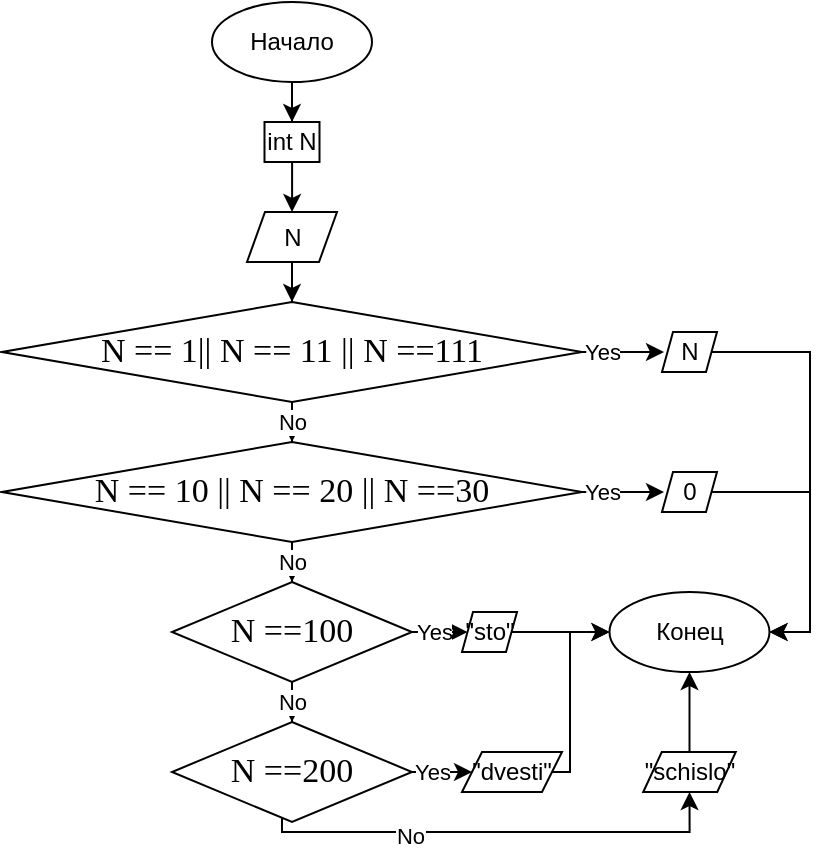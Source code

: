 <mxfile version="13.1.5" type="device"><diagram id="C5RBs43oDa-KdzZeNtuy" name="Page-1"><mxGraphModel dx="727" dy="409" grid="1" gridSize="10" guides="1" tooltips="1" connect="1" arrows="1" fold="1" page="1" pageScale="1" pageWidth="827" pageHeight="1169" math="0" shadow="0"><root><mxCell id="WIyWlLk6GJQsqaUBKTNV-0"/><mxCell id="WIyWlLk6GJQsqaUBKTNV-1" parent="WIyWlLk6GJQsqaUBKTNV-0"/><mxCell id="hzRiJR8K_pWHgd44_eGp-232" style="edgeStyle=orthogonalEdgeStyle;rounded=0;orthogonalLoop=1;jettySize=auto;html=1;entryX=0.5;entryY=0;entryDx=0;entryDy=0;" edge="1" parent="WIyWlLk6GJQsqaUBKTNV-1" source="hzRiJR8K_pWHgd44_eGp-233" target="hzRiJR8K_pWHgd44_eGp-245"><mxGeometry relative="1" as="geometry"/></mxCell><mxCell id="hzRiJR8K_pWHgd44_eGp-233" value="Начало" style="ellipse;whiteSpace=wrap;html=1;" vertex="1" parent="WIyWlLk6GJQsqaUBKTNV-1"><mxGeometry x="245" y="80" width="80" height="40" as="geometry"/></mxCell><mxCell id="hzRiJR8K_pWHgd44_eGp-234" value="Конец" style="ellipse;whiteSpace=wrap;html=1;" vertex="1" parent="WIyWlLk6GJQsqaUBKTNV-1"><mxGeometry x="443.75" y="375" width="80" height="40" as="geometry"/></mxCell><mxCell id="hzRiJR8K_pWHgd44_eGp-235" value="No" style="edgeStyle=orthogonalEdgeStyle;rounded=0;orthogonalLoop=1;jettySize=auto;html=1;entryX=0.5;entryY=0;entryDx=0;entryDy=0;" edge="1" parent="WIyWlLk6GJQsqaUBKTNV-1" source="hzRiJR8K_pWHgd44_eGp-237" target="hzRiJR8K_pWHgd44_eGp-240"><mxGeometry relative="1" as="geometry"/></mxCell><mxCell id="hzRiJR8K_pWHgd44_eGp-236" value="Yes" style="edgeStyle=orthogonalEdgeStyle;rounded=0;orthogonalLoop=1;jettySize=auto;html=1;entryX=0;entryY=0.5;entryDx=0;entryDy=0;" edge="1" parent="WIyWlLk6GJQsqaUBKTNV-1" source="hzRiJR8K_pWHgd44_eGp-237"><mxGeometry x="-0.512" relative="1" as="geometry"><mxPoint as="offset"/><mxPoint x="471" y="255" as="targetPoint"/></mxGeometry></mxCell><mxCell id="hzRiJR8K_pWHgd44_eGp-237" value="&lt;span lang=&quot;ES&quot; style=&quot;font-family: &amp;#34;times new roman&amp;#34; , serif&quot;&gt;&lt;font style=&quot;font-size: 17px&quot;&gt;N == 1|| N == 11 || N ==111&lt;/font&gt;&lt;/span&gt;&lt;span style=&quot;font-size: medium&quot;&gt;&lt;/span&gt;" style="rhombus;whiteSpace=wrap;html=1;" vertex="1" parent="WIyWlLk6GJQsqaUBKTNV-1"><mxGeometry x="140" y="230" width="290" height="50" as="geometry"/></mxCell><mxCell id="hzRiJR8K_pWHgd44_eGp-238" value="Yes" style="edgeStyle=orthogonalEdgeStyle;rounded=0;orthogonalLoop=1;jettySize=auto;html=1;entryX=0;entryY=0.5;entryDx=0;entryDy=0;" edge="1" parent="WIyWlLk6GJQsqaUBKTNV-1" source="hzRiJR8K_pWHgd44_eGp-240"><mxGeometry x="-0.512" relative="1" as="geometry"><mxPoint as="offset"/><mxPoint x="471" y="325" as="targetPoint"/></mxGeometry></mxCell><mxCell id="hzRiJR8K_pWHgd44_eGp-239" value="No" style="edgeStyle=orthogonalEdgeStyle;rounded=0;orthogonalLoop=1;jettySize=auto;html=1;entryX=0.5;entryY=0;entryDx=0;entryDy=0;" edge="1" parent="WIyWlLk6GJQsqaUBKTNV-1" source="hzRiJR8K_pWHgd44_eGp-240" target="hzRiJR8K_pWHgd44_eGp-243"><mxGeometry relative="1" as="geometry"/></mxCell><mxCell id="hzRiJR8K_pWHgd44_eGp-240" value="&lt;span lang=&quot;ES&quot; style=&quot;font-size: 17px ; font-family: &amp;#34;times new roman&amp;#34; , serif&quot;&gt;N == 10 || N == 20 || N ==30&lt;/span&gt;" style="rhombus;whiteSpace=wrap;html=1;" vertex="1" parent="WIyWlLk6GJQsqaUBKTNV-1"><mxGeometry x="140" y="300" width="290" height="50" as="geometry"/></mxCell><mxCell id="hzRiJR8K_pWHgd44_eGp-241" value="No" style="edgeStyle=orthogonalEdgeStyle;rounded=0;orthogonalLoop=1;jettySize=auto;html=1;entryX=0.5;entryY=0;entryDx=0;entryDy=0;" edge="1" parent="WIyWlLk6GJQsqaUBKTNV-1" source="hzRiJR8K_pWHgd44_eGp-243" target="hzRiJR8K_pWHgd44_eGp-249"><mxGeometry relative="1" as="geometry"/></mxCell><mxCell id="hzRiJR8K_pWHgd44_eGp-242" value="Yes" style="edgeStyle=orthogonalEdgeStyle;rounded=0;orthogonalLoop=1;jettySize=auto;html=1;entryX=0;entryY=0.5;entryDx=0;entryDy=0;" edge="1" parent="WIyWlLk6GJQsqaUBKTNV-1" source="hzRiJR8K_pWHgd44_eGp-243" target="hzRiJR8K_pWHgd44_eGp-255"><mxGeometry relative="1" as="geometry"/></mxCell><mxCell id="hzRiJR8K_pWHgd44_eGp-243" value="&lt;span lang=&quot;ES&quot; style=&quot;font-size: 17px ; font-family: &amp;#34;times new roman&amp;#34; , serif&quot;&gt;N ==100&lt;/span&gt;&lt;span style=&quot;font-size: medium&quot;&gt;&lt;/span&gt;" style="rhombus;whiteSpace=wrap;html=1;" vertex="1" parent="WIyWlLk6GJQsqaUBKTNV-1"><mxGeometry x="225" y="370" width="120" height="50" as="geometry"/></mxCell><mxCell id="hzRiJR8K_pWHgd44_eGp-261" style="edgeStyle=orthogonalEdgeStyle;rounded=0;orthogonalLoop=1;jettySize=auto;html=1;entryX=0.5;entryY=0;entryDx=0;entryDy=0;" edge="1" parent="WIyWlLk6GJQsqaUBKTNV-1" source="hzRiJR8K_pWHgd44_eGp-245" target="hzRiJR8K_pWHgd44_eGp-260"><mxGeometry relative="1" as="geometry"/></mxCell><mxCell id="hzRiJR8K_pWHgd44_eGp-245" value="int N" style="rounded=0;whiteSpace=wrap;html=1;" vertex="1" parent="WIyWlLk6GJQsqaUBKTNV-1"><mxGeometry x="271.25" y="140" width="27.5" height="20" as="geometry"/></mxCell><mxCell id="hzRiJR8K_pWHgd44_eGp-246" value="Yes" style="edgeStyle=orthogonalEdgeStyle;rounded=0;orthogonalLoop=1;jettySize=auto;html=1;entryX=0;entryY=0.5;entryDx=0;entryDy=0;" edge="1" parent="WIyWlLk6GJQsqaUBKTNV-1" source="hzRiJR8K_pWHgd44_eGp-249" target="hzRiJR8K_pWHgd44_eGp-257"><mxGeometry relative="1" as="geometry"/></mxCell><mxCell id="hzRiJR8K_pWHgd44_eGp-247" style="edgeStyle=orthogonalEdgeStyle;rounded=0;orthogonalLoop=1;jettySize=auto;html=1;entryX=0.5;entryY=1;entryDx=0;entryDy=0;" edge="1" parent="WIyWlLk6GJQsqaUBKTNV-1" source="hzRiJR8K_pWHgd44_eGp-249" target="hzRiJR8K_pWHgd44_eGp-259"><mxGeometry relative="1" as="geometry"><Array as="points"><mxPoint x="280" y="495"/><mxPoint x="484" y="495"/></Array></mxGeometry></mxCell><mxCell id="hzRiJR8K_pWHgd44_eGp-248" value="No" style="edgeLabel;html=1;align=center;verticalAlign=middle;resizable=0;points=[];" vertex="1" connectable="0" parent="hzRiJR8K_pWHgd44_eGp-247"><mxGeometry x="-0.387" y="-2" relative="1" as="geometry"><mxPoint as="offset"/></mxGeometry></mxCell><mxCell id="hzRiJR8K_pWHgd44_eGp-249" value="&lt;span lang=&quot;ES&quot; style=&quot;font-size: 17px ; font-family: &amp;#34;times new roman&amp;#34; , serif&quot;&gt;N ==200&lt;/span&gt;&lt;span style=&quot;font-size: medium&quot;&gt;&lt;/span&gt;" style="rhombus;whiteSpace=wrap;html=1;" vertex="1" parent="WIyWlLk6GJQsqaUBKTNV-1"><mxGeometry x="225" y="440" width="120" height="50" as="geometry"/></mxCell><mxCell id="hzRiJR8K_pWHgd44_eGp-250" style="edgeStyle=orthogonalEdgeStyle;rounded=0;orthogonalLoop=1;jettySize=auto;html=1;entryX=1;entryY=0.5;entryDx=0;entryDy=0;" edge="1" parent="WIyWlLk6GJQsqaUBKTNV-1" source="hzRiJR8K_pWHgd44_eGp-251" target="hzRiJR8K_pWHgd44_eGp-234"><mxGeometry relative="1" as="geometry"><Array as="points"><mxPoint x="544" y="255"/><mxPoint x="544" y="395"/></Array></mxGeometry></mxCell><mxCell id="hzRiJR8K_pWHgd44_eGp-251" value="N" style="shape=parallelogram;perimeter=parallelogramPerimeter;whiteSpace=wrap;html=1;fontFamily=Helvetica;fontSize=12;fontColor=#000000;align=center;strokeColor=#000000;fillColor=#ffffff;" vertex="1" parent="WIyWlLk6GJQsqaUBKTNV-1"><mxGeometry x="470" y="245" width="27.5" height="20" as="geometry"/></mxCell><mxCell id="hzRiJR8K_pWHgd44_eGp-252" style="edgeStyle=orthogonalEdgeStyle;rounded=0;orthogonalLoop=1;jettySize=auto;html=1;entryX=1;entryY=0.5;entryDx=0;entryDy=0;" edge="1" parent="WIyWlLk6GJQsqaUBKTNV-1" source="hzRiJR8K_pWHgd44_eGp-253" target="hzRiJR8K_pWHgd44_eGp-234"><mxGeometry relative="1" as="geometry"><Array as="points"><mxPoint x="544" y="325"/><mxPoint x="544" y="395"/></Array></mxGeometry></mxCell><mxCell id="hzRiJR8K_pWHgd44_eGp-253" value="0" style="shape=parallelogram;perimeter=parallelogramPerimeter;whiteSpace=wrap;html=1;fontFamily=Helvetica;fontSize=12;fontColor=#000000;align=center;strokeColor=#000000;fillColor=#ffffff;" vertex="1" parent="WIyWlLk6GJQsqaUBKTNV-1"><mxGeometry x="470" y="315" width="27.5" height="20" as="geometry"/></mxCell><mxCell id="hzRiJR8K_pWHgd44_eGp-254" style="edgeStyle=orthogonalEdgeStyle;rounded=0;orthogonalLoop=1;jettySize=auto;html=1;entryX=0;entryY=0.5;entryDx=0;entryDy=0;" edge="1" parent="WIyWlLk6GJQsqaUBKTNV-1" source="hzRiJR8K_pWHgd44_eGp-255" target="hzRiJR8K_pWHgd44_eGp-234"><mxGeometry relative="1" as="geometry"/></mxCell><mxCell id="hzRiJR8K_pWHgd44_eGp-255" value="&quot;sto&quot;" style="shape=parallelogram;perimeter=parallelogramPerimeter;whiteSpace=wrap;html=1;fontFamily=Helvetica;fontSize=12;fontColor=#000000;align=center;strokeColor=#000000;fillColor=#ffffff;" vertex="1" parent="WIyWlLk6GJQsqaUBKTNV-1"><mxGeometry x="370" y="385" width="27.5" height="20" as="geometry"/></mxCell><mxCell id="hzRiJR8K_pWHgd44_eGp-256" style="edgeStyle=orthogonalEdgeStyle;rounded=0;orthogonalLoop=1;jettySize=auto;html=1;entryX=0;entryY=0.5;entryDx=0;entryDy=0;" edge="1" parent="WIyWlLk6GJQsqaUBKTNV-1" source="hzRiJR8K_pWHgd44_eGp-257" target="hzRiJR8K_pWHgd44_eGp-234"><mxGeometry relative="1" as="geometry"><Array as="points"><mxPoint x="424" y="465"/><mxPoint x="424" y="395"/></Array></mxGeometry></mxCell><mxCell id="hzRiJR8K_pWHgd44_eGp-257" value="&quot;dvesti&quot;" style="shape=parallelogram;perimeter=parallelogramPerimeter;whiteSpace=wrap;html=1;fontFamily=Helvetica;fontSize=12;fontColor=#000000;align=center;strokeColor=#000000;fillColor=#ffffff;" vertex="1" parent="WIyWlLk6GJQsqaUBKTNV-1"><mxGeometry x="370" y="455" width="50" height="20" as="geometry"/></mxCell><mxCell id="hzRiJR8K_pWHgd44_eGp-258" style="edgeStyle=orthogonalEdgeStyle;rounded=0;orthogonalLoop=1;jettySize=auto;html=1;entryX=0.5;entryY=1;entryDx=0;entryDy=0;" edge="1" parent="WIyWlLk6GJQsqaUBKTNV-1" source="hzRiJR8K_pWHgd44_eGp-259" target="hzRiJR8K_pWHgd44_eGp-234"><mxGeometry relative="1" as="geometry"/></mxCell><mxCell id="hzRiJR8K_pWHgd44_eGp-259" value="&quot;schislo&quot;" style="shape=parallelogram;perimeter=parallelogramPerimeter;whiteSpace=wrap;html=1;fontFamily=Helvetica;fontSize=12;fontColor=#000000;align=center;strokeColor=#000000;fillColor=#ffffff;" vertex="1" parent="WIyWlLk6GJQsqaUBKTNV-1"><mxGeometry x="460.63" y="455" width="46.25" height="20" as="geometry"/></mxCell><mxCell id="hzRiJR8K_pWHgd44_eGp-262" style="edgeStyle=orthogonalEdgeStyle;rounded=0;orthogonalLoop=1;jettySize=auto;html=1;" edge="1" parent="WIyWlLk6GJQsqaUBKTNV-1" source="hzRiJR8K_pWHgd44_eGp-260" target="hzRiJR8K_pWHgd44_eGp-237"><mxGeometry relative="1" as="geometry"/></mxCell><mxCell id="hzRiJR8K_pWHgd44_eGp-260" value="N" style="shape=parallelogram;perimeter=parallelogramPerimeter;whiteSpace=wrap;html=1;" vertex="1" parent="WIyWlLk6GJQsqaUBKTNV-1"><mxGeometry x="262.5" y="185" width="45" height="25" as="geometry"/></mxCell></root></mxGraphModel></diagram></mxfile>